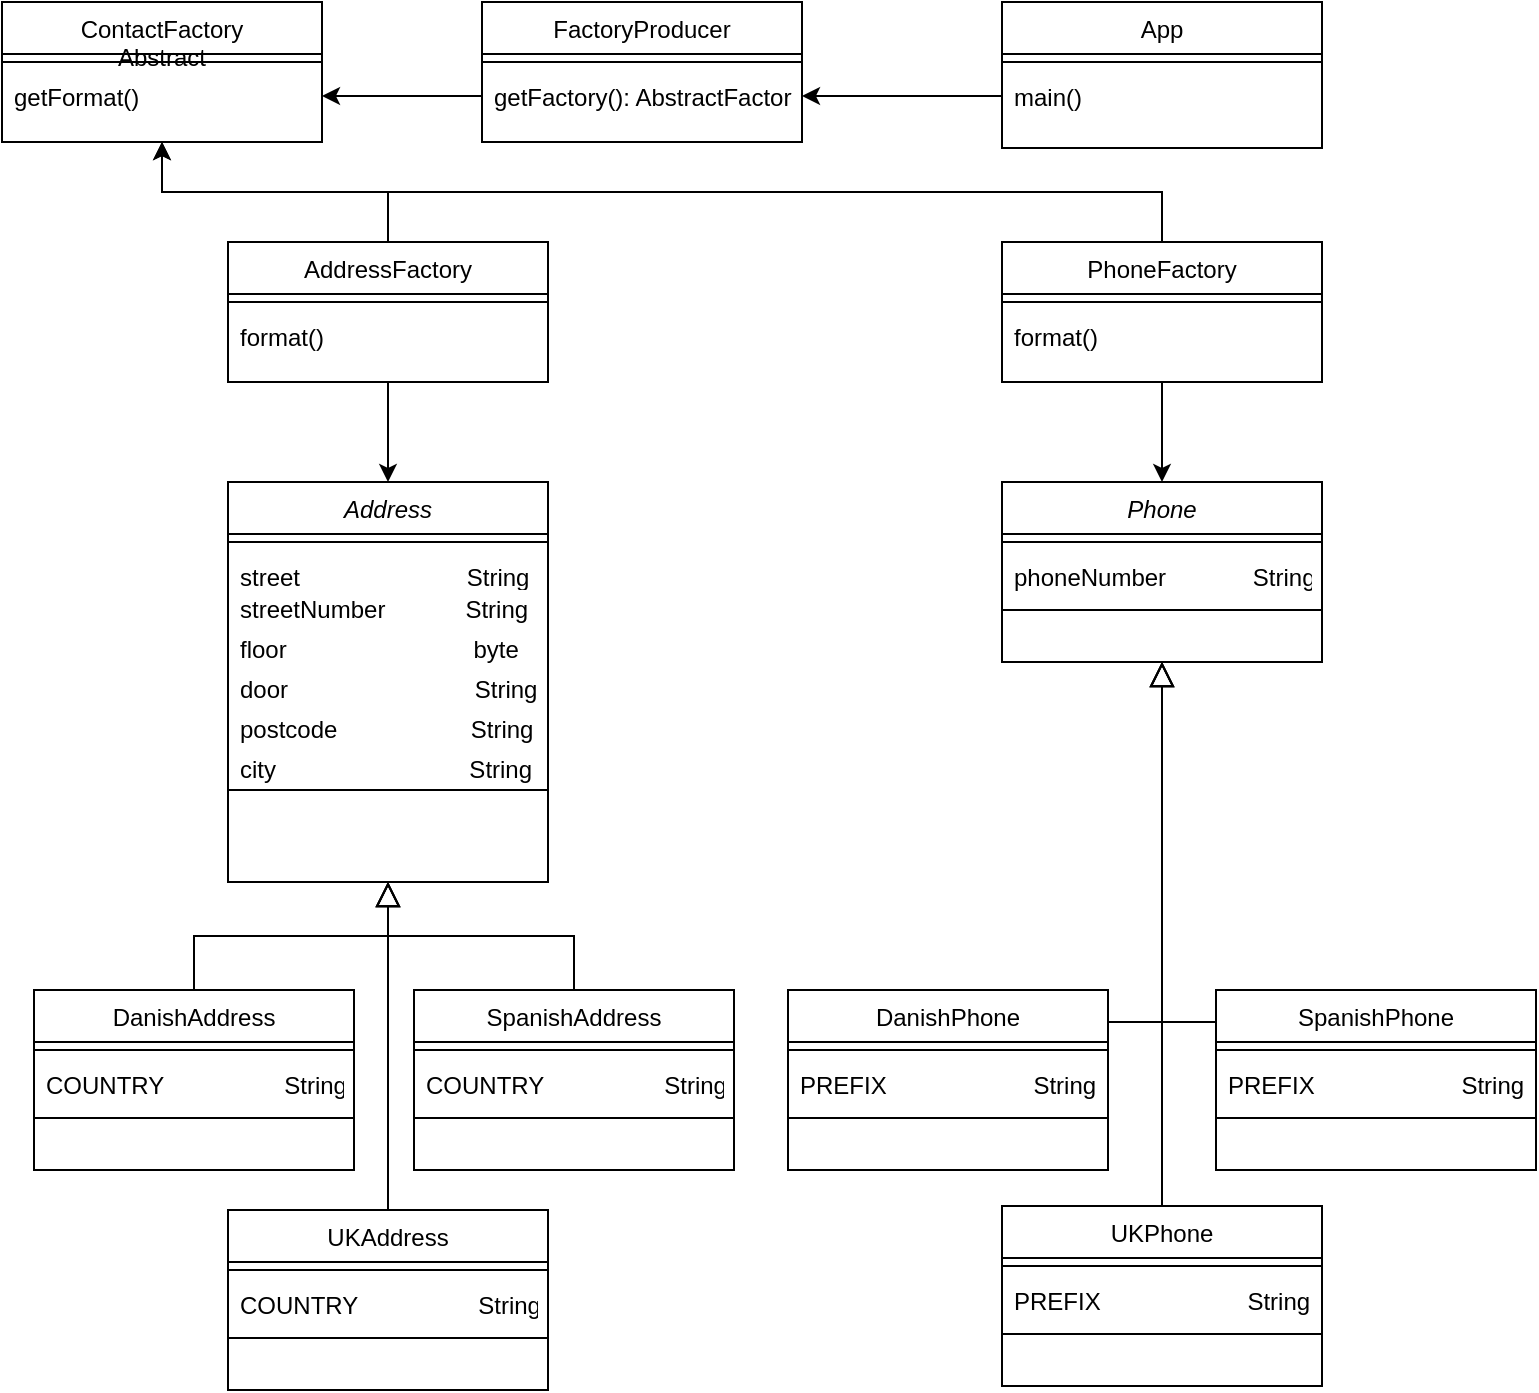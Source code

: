 <mxfile version="20.8.10" type="github">
  <diagram id="C5RBs43oDa-KdzZeNtuy" name="Page-1">
    <mxGraphModel dx="483" dy="559" grid="1" gridSize="10" guides="1" tooltips="1" connect="1" arrows="1" fold="1" page="1" pageScale="1" pageWidth="827" pageHeight="1169" math="0" shadow="0">
      <root>
        <mxCell id="WIyWlLk6GJQsqaUBKTNV-0" />
        <mxCell id="WIyWlLk6GJQsqaUBKTNV-1" parent="WIyWlLk6GJQsqaUBKTNV-0" />
        <mxCell id="zkfFHV4jXpPFQw0GAbJ--0" value="Address" style="swimlane;fontStyle=2;align=center;verticalAlign=top;childLayout=stackLayout;horizontal=1;startSize=26;horizontalStack=0;resizeParent=1;resizeLast=0;collapsible=1;marginBottom=0;rounded=0;shadow=0;strokeWidth=1;" parent="WIyWlLk6GJQsqaUBKTNV-1" vertex="1">
          <mxGeometry x="133" y="390" width="160" height="200" as="geometry">
            <mxRectangle x="230" y="140" width="160" height="26" as="alternateBounds" />
          </mxGeometry>
        </mxCell>
        <mxCell id="zkfFHV4jXpPFQw0GAbJ--4" value="" style="line;html=1;strokeWidth=1;align=left;verticalAlign=middle;spacingTop=-1;spacingLeft=3;spacingRight=3;rotatable=0;labelPosition=right;points=[];portConstraint=eastwest;" parent="zkfFHV4jXpPFQw0GAbJ--0" vertex="1">
          <mxGeometry y="26" width="160" height="8" as="geometry" />
        </mxCell>
        <mxCell id="N0Rr1833bAhoFShl_62G-4" value="street                         String" style="text;align=left;verticalAlign=top;spacingLeft=4;spacingRight=4;overflow=hidden;rotatable=0;points=[[0,0.5],[1,0.5]];portConstraint=eastwest;" vertex="1" parent="zkfFHV4jXpPFQw0GAbJ--0">
          <mxGeometry y="34" width="160" height="16" as="geometry" />
        </mxCell>
        <mxCell id="N0Rr1833bAhoFShl_62G-5" value="streetNumber            String" style="text;align=left;verticalAlign=top;spacingLeft=4;spacingRight=4;overflow=hidden;rotatable=0;points=[[0,0.5],[1,0.5]];portConstraint=eastwest;rounded=0;shadow=0;html=0;" vertex="1" parent="zkfFHV4jXpPFQw0GAbJ--0">
          <mxGeometry y="50" width="160" height="20" as="geometry" />
        </mxCell>
        <mxCell id="N0Rr1833bAhoFShl_62G-6" value="floor                            byte" style="text;align=left;verticalAlign=top;spacingLeft=4;spacingRight=4;overflow=hidden;rotatable=0;points=[[0,0.5],[1,0.5]];portConstraint=eastwest;rounded=0;shadow=0;html=0;" vertex="1" parent="zkfFHV4jXpPFQw0GAbJ--0">
          <mxGeometry y="70" width="160" height="20" as="geometry" />
        </mxCell>
        <mxCell id="N0Rr1833bAhoFShl_62G-7" value="door                            String" style="text;align=left;verticalAlign=top;spacingLeft=4;spacingRight=4;overflow=hidden;rotatable=0;points=[[0,0.5],[1,0.5]];portConstraint=eastwest;rounded=0;shadow=0;html=0;" vertex="1" parent="zkfFHV4jXpPFQw0GAbJ--0">
          <mxGeometry y="90" width="160" height="20" as="geometry" />
        </mxCell>
        <mxCell id="N0Rr1833bAhoFShl_62G-8" value="postcode                    String" style="text;align=left;verticalAlign=top;spacingLeft=4;spacingRight=4;overflow=hidden;rotatable=0;points=[[0,0.5],[1,0.5]];portConstraint=eastwest;rounded=0;shadow=0;html=0;" vertex="1" parent="zkfFHV4jXpPFQw0GAbJ--0">
          <mxGeometry y="110" width="160" height="20" as="geometry" />
        </mxCell>
        <mxCell id="N0Rr1833bAhoFShl_62G-3" value="city                             String" style="text;align=left;verticalAlign=top;spacingLeft=4;spacingRight=4;overflow=hidden;rotatable=0;points=[[0,0.5],[1,0.5]];portConstraint=eastwest;rounded=0;shadow=0;html=0;" vertex="1" parent="zkfFHV4jXpPFQw0GAbJ--0">
          <mxGeometry y="130" width="160" height="20" as="geometry" />
        </mxCell>
        <mxCell id="N0Rr1833bAhoFShl_62G-144" value="" style="line;strokeWidth=1;fillColor=none;align=left;verticalAlign=middle;spacingTop=-1;spacingLeft=3;spacingRight=3;rotatable=0;labelPosition=right;points=[];portConstraint=eastwest;strokeColor=inherit;rounded=0;shadow=0;fontFamily=Helvetica;fontSize=12;fontColor=default;startSize=26;" vertex="1" parent="zkfFHV4jXpPFQw0GAbJ--0">
          <mxGeometry y="150" width="160" height="8" as="geometry" />
        </mxCell>
        <mxCell id="zkfFHV4jXpPFQw0GAbJ--6" value="DanishAddress" style="swimlane;fontStyle=0;align=center;verticalAlign=top;childLayout=stackLayout;horizontal=1;startSize=26;horizontalStack=0;resizeParent=1;resizeLast=0;collapsible=1;marginBottom=0;rounded=0;shadow=0;strokeWidth=1;" parent="WIyWlLk6GJQsqaUBKTNV-1" vertex="1">
          <mxGeometry x="36" y="644" width="160" height="90" as="geometry">
            <mxRectangle x="130" y="380" width="160" height="26" as="alternateBounds" />
          </mxGeometry>
        </mxCell>
        <mxCell id="zkfFHV4jXpPFQw0GAbJ--9" value="" style="line;html=1;strokeWidth=1;align=left;verticalAlign=middle;spacingTop=-1;spacingLeft=3;spacingRight=3;rotatable=0;labelPosition=right;points=[];portConstraint=eastwest;" parent="zkfFHV4jXpPFQw0GAbJ--6" vertex="1">
          <mxGeometry y="26" width="160" height="8" as="geometry" />
        </mxCell>
        <mxCell id="N0Rr1833bAhoFShl_62G-9" value="COUNTRY                  String" style="text;align=left;verticalAlign=top;spacingLeft=4;spacingRight=4;overflow=hidden;rotatable=0;points=[[0,0.5],[1,0.5]];portConstraint=eastwest;rounded=0;shadow=0;html=0;" vertex="1" parent="zkfFHV4jXpPFQw0GAbJ--6">
          <mxGeometry y="34" width="160" height="26" as="geometry" />
        </mxCell>
        <mxCell id="N0Rr1833bAhoFShl_62G-145" value="" style="line;strokeWidth=1;fillColor=none;align=left;verticalAlign=middle;spacingTop=-1;spacingLeft=3;spacingRight=3;rotatable=0;labelPosition=right;points=[];portConstraint=eastwest;strokeColor=inherit;rounded=0;shadow=0;fontFamily=Helvetica;fontSize=12;fontColor=default;startSize=26;" vertex="1" parent="zkfFHV4jXpPFQw0GAbJ--6">
          <mxGeometry y="60" width="160" height="8" as="geometry" />
        </mxCell>
        <mxCell id="zkfFHV4jXpPFQw0GAbJ--12" value="" style="endArrow=block;endSize=10;endFill=0;shadow=0;strokeWidth=1;rounded=0;edgeStyle=elbowEdgeStyle;elbow=vertical;" parent="WIyWlLk6GJQsqaUBKTNV-1" source="zkfFHV4jXpPFQw0GAbJ--6" target="zkfFHV4jXpPFQw0GAbJ--0" edge="1">
          <mxGeometry width="160" relative="1" as="geometry">
            <mxPoint x="126" y="513" as="sourcePoint" />
            <mxPoint x="126" y="513" as="targetPoint" />
          </mxGeometry>
        </mxCell>
        <mxCell id="zkfFHV4jXpPFQw0GAbJ--16" value="" style="endArrow=block;endSize=10;endFill=0;shadow=0;strokeWidth=1;rounded=0;edgeStyle=elbowEdgeStyle;elbow=vertical;exitX=0.5;exitY=0;exitDx=0;exitDy=0;" parent="WIyWlLk6GJQsqaUBKTNV-1" source="N0Rr1833bAhoFShl_62G-11" target="zkfFHV4jXpPFQw0GAbJ--0" edge="1">
          <mxGeometry width="160" relative="1" as="geometry">
            <mxPoint x="336" y="670" as="sourcePoint" />
            <mxPoint x="236" y="581" as="targetPoint" />
          </mxGeometry>
        </mxCell>
        <mxCell id="N0Rr1833bAhoFShl_62G-11" value="SpanishAddress" style="swimlane;fontStyle=0;align=center;verticalAlign=top;childLayout=stackLayout;horizontal=1;startSize=26;horizontalStack=0;resizeParent=1;resizeLast=0;collapsible=1;marginBottom=0;rounded=0;shadow=0;strokeWidth=1;" vertex="1" parent="WIyWlLk6GJQsqaUBKTNV-1">
          <mxGeometry x="226" y="644" width="160" height="90" as="geometry">
            <mxRectangle x="130" y="380" width="160" height="26" as="alternateBounds" />
          </mxGeometry>
        </mxCell>
        <mxCell id="N0Rr1833bAhoFShl_62G-12" value="" style="line;html=1;strokeWidth=1;align=left;verticalAlign=middle;spacingTop=-1;spacingLeft=3;spacingRight=3;rotatable=0;labelPosition=right;points=[];portConstraint=eastwest;" vertex="1" parent="N0Rr1833bAhoFShl_62G-11">
          <mxGeometry y="26" width="160" height="8" as="geometry" />
        </mxCell>
        <mxCell id="N0Rr1833bAhoFShl_62G-13" value="COUNTRY                  String" style="text;align=left;verticalAlign=top;spacingLeft=4;spacingRight=4;overflow=hidden;rotatable=0;points=[[0,0.5],[1,0.5]];portConstraint=eastwest;rounded=0;shadow=0;html=0;" vertex="1" parent="N0Rr1833bAhoFShl_62G-11">
          <mxGeometry y="34" width="160" height="26" as="geometry" />
        </mxCell>
        <mxCell id="N0Rr1833bAhoFShl_62G-147" value="" style="line;strokeWidth=1;fillColor=none;align=left;verticalAlign=middle;spacingTop=-1;spacingLeft=3;spacingRight=3;rotatable=0;labelPosition=right;points=[];portConstraint=eastwest;strokeColor=inherit;rounded=0;shadow=0;fontFamily=Helvetica;fontSize=12;fontColor=default;startSize=26;" vertex="1" parent="N0Rr1833bAhoFShl_62G-11">
          <mxGeometry y="60" width="160" height="8" as="geometry" />
        </mxCell>
        <mxCell id="N0Rr1833bAhoFShl_62G-14" value="UKAddress" style="swimlane;fontStyle=0;align=center;verticalAlign=top;childLayout=stackLayout;horizontal=1;startSize=26;horizontalStack=0;resizeParent=1;resizeLast=0;collapsible=1;marginBottom=0;rounded=0;shadow=0;strokeWidth=1;" vertex="1" parent="WIyWlLk6GJQsqaUBKTNV-1">
          <mxGeometry x="133" y="754" width="160" height="90" as="geometry">
            <mxRectangle x="130" y="380" width="160" height="26" as="alternateBounds" />
          </mxGeometry>
        </mxCell>
        <mxCell id="N0Rr1833bAhoFShl_62G-15" value="" style="line;html=1;strokeWidth=1;align=left;verticalAlign=middle;spacingTop=-1;spacingLeft=3;spacingRight=3;rotatable=0;labelPosition=right;points=[];portConstraint=eastwest;" vertex="1" parent="N0Rr1833bAhoFShl_62G-14">
          <mxGeometry y="26" width="160" height="8" as="geometry" />
        </mxCell>
        <mxCell id="N0Rr1833bAhoFShl_62G-16" value="COUNTRY                  String" style="text;align=left;verticalAlign=top;spacingLeft=4;spacingRight=4;overflow=hidden;rotatable=0;points=[[0,0.5],[1,0.5]];portConstraint=eastwest;rounded=0;shadow=0;html=0;" vertex="1" parent="N0Rr1833bAhoFShl_62G-14">
          <mxGeometry y="34" width="160" height="26" as="geometry" />
        </mxCell>
        <mxCell id="N0Rr1833bAhoFShl_62G-146" value="" style="line;strokeWidth=1;fillColor=none;align=left;verticalAlign=middle;spacingTop=-1;spacingLeft=3;spacingRight=3;rotatable=0;labelPosition=right;points=[];portConstraint=eastwest;strokeColor=inherit;rounded=0;shadow=0;fontFamily=Helvetica;fontSize=12;fontColor=default;startSize=26;" vertex="1" parent="N0Rr1833bAhoFShl_62G-14">
          <mxGeometry y="60" width="160" height="8" as="geometry" />
        </mxCell>
        <mxCell id="N0Rr1833bAhoFShl_62G-17" value="" style="endArrow=block;endSize=10;endFill=0;shadow=0;strokeWidth=1;rounded=0;edgeStyle=elbowEdgeStyle;elbow=vertical;entryX=0.5;entryY=1;entryDx=0;entryDy=0;" edge="1" parent="WIyWlLk6GJQsqaUBKTNV-1" source="N0Rr1833bAhoFShl_62G-14" target="zkfFHV4jXpPFQw0GAbJ--0">
          <mxGeometry width="160" relative="1" as="geometry">
            <mxPoint x="226" y="820" as="sourcePoint" />
            <mxPoint x="316" y="630" as="targetPoint" />
          </mxGeometry>
        </mxCell>
        <mxCell id="N0Rr1833bAhoFShl_62G-18" value="Phone" style="swimlane;fontStyle=2;align=center;verticalAlign=top;childLayout=stackLayout;horizontal=1;startSize=26;horizontalStack=0;resizeParent=1;resizeLast=0;collapsible=1;marginBottom=0;rounded=0;shadow=0;strokeWidth=1;" vertex="1" parent="WIyWlLk6GJQsqaUBKTNV-1">
          <mxGeometry x="520" y="390" width="160" height="90" as="geometry">
            <mxRectangle x="230" y="140" width="160" height="26" as="alternateBounds" />
          </mxGeometry>
        </mxCell>
        <mxCell id="N0Rr1833bAhoFShl_62G-19" value="" style="line;html=1;strokeWidth=1;align=left;verticalAlign=middle;spacingTop=-1;spacingLeft=3;spacingRight=3;rotatable=0;labelPosition=right;points=[];portConstraint=eastwest;" vertex="1" parent="N0Rr1833bAhoFShl_62G-18">
          <mxGeometry y="26" width="160" height="8" as="geometry" />
        </mxCell>
        <mxCell id="N0Rr1833bAhoFShl_62G-20" value="phoneNumber             String" style="text;align=left;verticalAlign=top;spacingLeft=4;spacingRight=4;overflow=hidden;rotatable=0;points=[[0,0.5],[1,0.5]];portConstraint=eastwest;" vertex="1" parent="N0Rr1833bAhoFShl_62G-18">
          <mxGeometry y="34" width="160" height="26" as="geometry" />
        </mxCell>
        <mxCell id="N0Rr1833bAhoFShl_62G-148" value="" style="line;strokeWidth=1;fillColor=none;align=left;verticalAlign=middle;spacingTop=-1;spacingLeft=3;spacingRight=3;rotatable=0;labelPosition=right;points=[];portConstraint=eastwest;strokeColor=inherit;rounded=0;shadow=0;fontFamily=Helvetica;fontSize=12;fontColor=default;startSize=26;" vertex="1" parent="N0Rr1833bAhoFShl_62G-18">
          <mxGeometry y="60" width="160" height="8" as="geometry" />
        </mxCell>
        <mxCell id="N0Rr1833bAhoFShl_62G-26" value="DanishPhone" style="swimlane;fontStyle=0;align=center;verticalAlign=top;childLayout=stackLayout;horizontal=1;startSize=26;horizontalStack=0;resizeParent=1;resizeLast=0;collapsible=1;marginBottom=0;rounded=0;shadow=0;strokeWidth=1;" vertex="1" parent="WIyWlLk6GJQsqaUBKTNV-1">
          <mxGeometry x="413" y="644" width="160" height="90" as="geometry">
            <mxRectangle x="130" y="380" width="160" height="26" as="alternateBounds" />
          </mxGeometry>
        </mxCell>
        <mxCell id="N0Rr1833bAhoFShl_62G-149" value="" style="line;strokeWidth=1;fillColor=none;align=left;verticalAlign=middle;spacingTop=-1;spacingLeft=3;spacingRight=3;rotatable=0;labelPosition=right;points=[];portConstraint=eastwest;strokeColor=inherit;rounded=0;shadow=0;fontFamily=Helvetica;fontSize=12;fontColor=default;startSize=26;" vertex="1" parent="N0Rr1833bAhoFShl_62G-26">
          <mxGeometry y="26" width="160" height="8" as="geometry" />
        </mxCell>
        <mxCell id="N0Rr1833bAhoFShl_62G-28" value="PREFIX                       String    " style="text;align=left;verticalAlign=top;spacingLeft=4;spacingRight=4;overflow=hidden;rotatable=0;points=[[0,0.5],[1,0.5]];portConstraint=eastwest;rounded=0;shadow=0;html=0;" vertex="1" parent="N0Rr1833bAhoFShl_62G-26">
          <mxGeometry y="34" width="160" height="26" as="geometry" />
        </mxCell>
        <mxCell id="N0Rr1833bAhoFShl_62G-27" value="" style="line;html=1;strokeWidth=1;align=left;verticalAlign=middle;spacingTop=-1;spacingLeft=3;spacingRight=3;rotatable=0;labelPosition=right;points=[];portConstraint=eastwest;" vertex="1" parent="N0Rr1833bAhoFShl_62G-26">
          <mxGeometry y="60" width="160" height="8" as="geometry" />
        </mxCell>
        <mxCell id="N0Rr1833bAhoFShl_62G-29" value="" style="endArrow=block;endSize=10;endFill=0;shadow=0;strokeWidth=1;rounded=0;edgeStyle=elbowEdgeStyle;elbow=vertical;" edge="1" parent="WIyWlLk6GJQsqaUBKTNV-1" source="N0Rr1833bAhoFShl_62G-26" target="N0Rr1833bAhoFShl_62G-18">
          <mxGeometry width="160" relative="1" as="geometry">
            <mxPoint x="420" y="923" as="sourcePoint" />
            <mxPoint x="420" y="923" as="targetPoint" />
            <Array as="points">
              <mxPoint x="600" y="660" />
            </Array>
          </mxGeometry>
        </mxCell>
        <mxCell id="N0Rr1833bAhoFShl_62G-30" value="" style="endArrow=block;endSize=10;endFill=0;shadow=0;strokeWidth=1;rounded=0;edgeStyle=elbowEdgeStyle;elbow=vertical;exitX=0.5;exitY=0;exitDx=0;exitDy=0;" edge="1" parent="WIyWlLk6GJQsqaUBKTNV-1" source="N0Rr1833bAhoFShl_62G-31" target="N0Rr1833bAhoFShl_62G-18">
          <mxGeometry width="160" relative="1" as="geometry">
            <mxPoint x="630" y="1080" as="sourcePoint" />
            <mxPoint x="530" y="991" as="targetPoint" />
            <Array as="points">
              <mxPoint x="600" y="660" />
            </Array>
          </mxGeometry>
        </mxCell>
        <mxCell id="N0Rr1833bAhoFShl_62G-31" value="SpanishPhone" style="swimlane;fontStyle=0;align=center;verticalAlign=top;childLayout=stackLayout;horizontal=1;startSize=26;horizontalStack=0;resizeParent=1;resizeLast=0;collapsible=1;marginBottom=0;rounded=0;shadow=0;strokeWidth=1;" vertex="1" parent="WIyWlLk6GJQsqaUBKTNV-1">
          <mxGeometry x="627" y="644" width="160" height="90" as="geometry">
            <mxRectangle x="130" y="380" width="160" height="26" as="alternateBounds" />
          </mxGeometry>
        </mxCell>
        <mxCell id="N0Rr1833bAhoFShl_62G-32" value="" style="line;html=1;strokeWidth=1;align=left;verticalAlign=middle;spacingTop=-1;spacingLeft=3;spacingRight=3;rotatable=0;labelPosition=right;points=[];portConstraint=eastwest;" vertex="1" parent="N0Rr1833bAhoFShl_62G-31">
          <mxGeometry y="26" width="160" height="8" as="geometry" />
        </mxCell>
        <mxCell id="N0Rr1833bAhoFShl_62G-40" value="PREFIX                       String    " style="text;align=left;verticalAlign=top;spacingLeft=4;spacingRight=4;overflow=hidden;rotatable=0;points=[[0,0.5],[1,0.5]];portConstraint=eastwest;rounded=0;shadow=0;html=0;" vertex="1" parent="N0Rr1833bAhoFShl_62G-31">
          <mxGeometry y="34" width="160" height="26" as="geometry" />
        </mxCell>
        <mxCell id="N0Rr1833bAhoFShl_62G-151" value="" style="line;strokeWidth=1;fillColor=none;align=left;verticalAlign=middle;spacingTop=-1;spacingLeft=3;spacingRight=3;rotatable=0;labelPosition=right;points=[];portConstraint=eastwest;strokeColor=inherit;rounded=0;shadow=0;fontFamily=Helvetica;fontSize=12;fontColor=default;startSize=26;" vertex="1" parent="N0Rr1833bAhoFShl_62G-31">
          <mxGeometry y="60" width="160" height="8" as="geometry" />
        </mxCell>
        <mxCell id="N0Rr1833bAhoFShl_62G-34" value="UKPhone" style="swimlane;fontStyle=0;align=center;verticalAlign=top;childLayout=stackLayout;horizontal=1;startSize=26;horizontalStack=0;resizeParent=1;resizeLast=0;collapsible=1;marginBottom=0;rounded=0;shadow=0;strokeWidth=1;" vertex="1" parent="WIyWlLk6GJQsqaUBKTNV-1">
          <mxGeometry x="520" y="752" width="160" height="90" as="geometry">
            <mxRectangle x="130" y="380" width="160" height="26" as="alternateBounds" />
          </mxGeometry>
        </mxCell>
        <mxCell id="N0Rr1833bAhoFShl_62G-35" value="" style="line;html=1;strokeWidth=1;align=left;verticalAlign=middle;spacingTop=-1;spacingLeft=3;spacingRight=3;rotatable=0;labelPosition=right;points=[];portConstraint=eastwest;" vertex="1" parent="N0Rr1833bAhoFShl_62G-34">
          <mxGeometry y="26" width="160" height="8" as="geometry" />
        </mxCell>
        <mxCell id="N0Rr1833bAhoFShl_62G-39" value="PREFIX                       String    " style="text;align=left;verticalAlign=top;spacingLeft=4;spacingRight=4;overflow=hidden;rotatable=0;points=[[0,0.5],[1,0.5]];portConstraint=eastwest;rounded=0;shadow=0;html=0;" vertex="1" parent="N0Rr1833bAhoFShl_62G-34">
          <mxGeometry y="34" width="160" height="26" as="geometry" />
        </mxCell>
        <mxCell id="N0Rr1833bAhoFShl_62G-150" value="" style="line;strokeWidth=1;fillColor=none;align=left;verticalAlign=middle;spacingTop=-1;spacingLeft=3;spacingRight=3;rotatable=0;labelPosition=right;points=[];portConstraint=eastwest;strokeColor=inherit;rounded=0;shadow=0;fontFamily=Helvetica;fontSize=12;fontColor=default;startSize=26;" vertex="1" parent="N0Rr1833bAhoFShl_62G-34">
          <mxGeometry y="60" width="160" height="8" as="geometry" />
        </mxCell>
        <mxCell id="N0Rr1833bAhoFShl_62G-37" value="" style="endArrow=block;endSize=10;endFill=0;shadow=0;strokeWidth=1;rounded=0;edgeStyle=elbowEdgeStyle;elbow=vertical;entryX=0.5;entryY=1;entryDx=0;entryDy=0;" edge="1" parent="WIyWlLk6GJQsqaUBKTNV-1" source="N0Rr1833bAhoFShl_62G-34" target="N0Rr1833bAhoFShl_62G-18">
          <mxGeometry width="160" relative="1" as="geometry">
            <mxPoint x="520" y="1230" as="sourcePoint" />
            <mxPoint x="520" y="930" as="targetPoint" />
          </mxGeometry>
        </mxCell>
        <mxCell id="N0Rr1833bAhoFShl_62G-115" value="App" style="swimlane;fontStyle=0;align=center;verticalAlign=top;childLayout=stackLayout;horizontal=1;startSize=26;horizontalStack=0;resizeParent=1;resizeLast=0;collapsible=1;marginBottom=0;rounded=0;shadow=0;strokeWidth=1;" vertex="1" parent="WIyWlLk6GJQsqaUBKTNV-1">
          <mxGeometry x="520" y="150" width="160" height="73" as="geometry">
            <mxRectangle x="130" y="380" width="160" height="26" as="alternateBounds" />
          </mxGeometry>
        </mxCell>
        <mxCell id="N0Rr1833bAhoFShl_62G-116" value="" style="line;html=1;strokeWidth=1;align=left;verticalAlign=middle;spacingTop=-1;spacingLeft=3;spacingRight=3;rotatable=0;labelPosition=right;points=[];portConstraint=eastwest;" vertex="1" parent="N0Rr1833bAhoFShl_62G-115">
          <mxGeometry y="26" width="160" height="8" as="geometry" />
        </mxCell>
        <mxCell id="N0Rr1833bAhoFShl_62G-117" value="main()" style="text;align=left;verticalAlign=top;spacingLeft=4;spacingRight=4;overflow=hidden;rotatable=0;points=[[0,0.5],[1,0.5]];portConstraint=eastwest;rounded=0;shadow=0;html=0;" vertex="1" parent="N0Rr1833bAhoFShl_62G-115">
          <mxGeometry y="34" width="160" height="26" as="geometry" />
        </mxCell>
        <mxCell id="N0Rr1833bAhoFShl_62G-155" style="edgeStyle=orthogonalEdgeStyle;rounded=0;orthogonalLoop=1;jettySize=auto;html=1;exitX=0.5;exitY=0;exitDx=0;exitDy=0;entryX=0.5;entryY=1;entryDx=0;entryDy=0;fontFamily=Helvetica;fontSize=12;fontColor=default;startSize=26;" edge="1" parent="WIyWlLk6GJQsqaUBKTNV-1" source="N0Rr1833bAhoFShl_62G-128" target="N0Rr1833bAhoFShl_62G-136">
          <mxGeometry relative="1" as="geometry" />
        </mxCell>
        <mxCell id="N0Rr1833bAhoFShl_62G-160" style="edgeStyle=orthogonalEdgeStyle;rounded=0;orthogonalLoop=1;jettySize=auto;html=1;exitX=0.5;exitY=1;exitDx=0;exitDy=0;entryX=0.5;entryY=0;entryDx=0;entryDy=0;fontFamily=Helvetica;fontSize=12;fontColor=default;startSize=26;" edge="1" parent="WIyWlLk6GJQsqaUBKTNV-1" source="N0Rr1833bAhoFShl_62G-128" target="zkfFHV4jXpPFQw0GAbJ--0">
          <mxGeometry relative="1" as="geometry" />
        </mxCell>
        <mxCell id="N0Rr1833bAhoFShl_62G-128" value="AddressFactory" style="swimlane;fontStyle=0;align=center;verticalAlign=top;childLayout=stackLayout;horizontal=1;startSize=26;horizontalStack=0;resizeParent=1;resizeLast=0;collapsible=1;marginBottom=0;rounded=0;shadow=0;strokeWidth=1;" vertex="1" parent="WIyWlLk6GJQsqaUBKTNV-1">
          <mxGeometry x="133" y="270" width="160" height="70" as="geometry">
            <mxRectangle x="130" y="380" width="160" height="26" as="alternateBounds" />
          </mxGeometry>
        </mxCell>
        <mxCell id="N0Rr1833bAhoFShl_62G-129" value="" style="line;html=1;strokeWidth=1;align=left;verticalAlign=middle;spacingTop=-1;spacingLeft=3;spacingRight=3;rotatable=0;labelPosition=right;points=[];portConstraint=eastwest;" vertex="1" parent="N0Rr1833bAhoFShl_62G-128">
          <mxGeometry y="26" width="160" height="8" as="geometry" />
        </mxCell>
        <mxCell id="N0Rr1833bAhoFShl_62G-130" value="format()" style="text;align=left;verticalAlign=top;spacingLeft=4;spacingRight=4;overflow=hidden;rotatable=0;points=[[0,0.5],[1,0.5]];portConstraint=eastwest;rounded=0;shadow=0;html=0;" vertex="1" parent="N0Rr1833bAhoFShl_62G-128">
          <mxGeometry y="34" width="160" height="26" as="geometry" />
        </mxCell>
        <mxCell id="N0Rr1833bAhoFShl_62G-156" style="edgeStyle=orthogonalEdgeStyle;rounded=0;orthogonalLoop=1;jettySize=auto;html=1;exitX=0.5;exitY=0;exitDx=0;exitDy=0;entryX=0.5;entryY=1;entryDx=0;entryDy=0;fontFamily=Helvetica;fontSize=12;fontColor=default;startSize=26;" edge="1" parent="WIyWlLk6GJQsqaUBKTNV-1" source="N0Rr1833bAhoFShl_62G-132" target="N0Rr1833bAhoFShl_62G-136">
          <mxGeometry relative="1" as="geometry" />
        </mxCell>
        <mxCell id="N0Rr1833bAhoFShl_62G-161" style="edgeStyle=orthogonalEdgeStyle;rounded=0;orthogonalLoop=1;jettySize=auto;html=1;exitX=0.5;exitY=1;exitDx=0;exitDy=0;fontFamily=Helvetica;fontSize=12;fontColor=default;startSize=26;entryX=0.5;entryY=0;entryDx=0;entryDy=0;" edge="1" parent="WIyWlLk6GJQsqaUBKTNV-1" source="N0Rr1833bAhoFShl_62G-132" target="N0Rr1833bAhoFShl_62G-18">
          <mxGeometry relative="1" as="geometry">
            <mxPoint x="600" y="410" as="targetPoint" />
          </mxGeometry>
        </mxCell>
        <mxCell id="N0Rr1833bAhoFShl_62G-132" value="PhoneFactory" style="swimlane;fontStyle=0;align=center;verticalAlign=top;childLayout=stackLayout;horizontal=1;startSize=26;horizontalStack=0;resizeParent=1;resizeLast=0;collapsible=1;marginBottom=0;rounded=0;shadow=0;strokeWidth=1;" vertex="1" parent="WIyWlLk6GJQsqaUBKTNV-1">
          <mxGeometry x="520" y="270" width="160" height="70" as="geometry">
            <mxRectangle x="130" y="380" width="160" height="26" as="alternateBounds" />
          </mxGeometry>
        </mxCell>
        <mxCell id="N0Rr1833bAhoFShl_62G-133" value="" style="line;html=1;strokeWidth=1;align=left;verticalAlign=middle;spacingTop=-1;spacingLeft=3;spacingRight=3;rotatable=0;labelPosition=right;points=[];portConstraint=eastwest;" vertex="1" parent="N0Rr1833bAhoFShl_62G-132">
          <mxGeometry y="26" width="160" height="8" as="geometry" />
        </mxCell>
        <mxCell id="N0Rr1833bAhoFShl_62G-134" value="format()" style="text;align=left;verticalAlign=top;spacingLeft=4;spacingRight=4;overflow=hidden;rotatable=0;points=[[0,0.5],[1,0.5]];portConstraint=eastwest;rounded=0;shadow=0;html=0;" vertex="1" parent="N0Rr1833bAhoFShl_62G-132">
          <mxGeometry y="34" width="160" height="26" as="geometry" />
        </mxCell>
        <mxCell id="N0Rr1833bAhoFShl_62G-135" style="edgeStyle=none;shape=link;rounded=0;orthogonalLoop=1;jettySize=auto;html=1;exitX=0.75;exitY=0;exitDx=0;exitDy=0;fontFamily=Helvetica;fontSize=12;fontColor=default;startSize=26;" edge="1" parent="WIyWlLk6GJQsqaUBKTNV-1" source="N0Rr1833bAhoFShl_62G-128" target="N0Rr1833bAhoFShl_62G-128">
          <mxGeometry relative="1" as="geometry" />
        </mxCell>
        <mxCell id="N0Rr1833bAhoFShl_62G-136" value="ContactFactory &#xa;Abstract" style="swimlane;fontStyle=0;align=center;verticalAlign=top;childLayout=stackLayout;horizontal=1;startSize=26;horizontalStack=0;resizeParent=1;resizeLast=0;collapsible=1;marginBottom=0;rounded=0;shadow=0;strokeWidth=1;" vertex="1" parent="WIyWlLk6GJQsqaUBKTNV-1">
          <mxGeometry x="20" y="150" width="160" height="70" as="geometry">
            <mxRectangle x="130" y="380" width="160" height="26" as="alternateBounds" />
          </mxGeometry>
        </mxCell>
        <mxCell id="N0Rr1833bAhoFShl_62G-137" value="" style="line;html=1;strokeWidth=1;align=left;verticalAlign=middle;spacingTop=-1;spacingLeft=3;spacingRight=3;rotatable=0;labelPosition=right;points=[];portConstraint=eastwest;" vertex="1" parent="N0Rr1833bAhoFShl_62G-136">
          <mxGeometry y="26" width="160" height="8" as="geometry" />
        </mxCell>
        <mxCell id="N0Rr1833bAhoFShl_62G-138" value="getFormat()" style="text;align=left;verticalAlign=top;spacingLeft=4;spacingRight=4;overflow=hidden;rotatable=0;points=[[0,0.5],[1,0.5]];portConstraint=eastwest;rounded=0;shadow=0;html=0;" vertex="1" parent="N0Rr1833bAhoFShl_62G-136">
          <mxGeometry y="34" width="160" height="26" as="geometry" />
        </mxCell>
        <mxCell id="N0Rr1833bAhoFShl_62G-140" value="FactoryProducer" style="swimlane;fontStyle=0;align=center;verticalAlign=top;childLayout=stackLayout;horizontal=1;startSize=26;horizontalStack=0;resizeParent=1;resizeLast=0;collapsible=1;marginBottom=0;rounded=0;shadow=0;strokeWidth=1;" vertex="1" parent="WIyWlLk6GJQsqaUBKTNV-1">
          <mxGeometry x="260" y="150" width="160" height="70" as="geometry">
            <mxRectangle x="130" y="380" width="160" height="26" as="alternateBounds" />
          </mxGeometry>
        </mxCell>
        <mxCell id="N0Rr1833bAhoFShl_62G-141" value="" style="line;html=1;strokeWidth=1;align=left;verticalAlign=middle;spacingTop=-1;spacingLeft=3;spacingRight=3;rotatable=0;labelPosition=right;points=[];portConstraint=eastwest;" vertex="1" parent="N0Rr1833bAhoFShl_62G-140">
          <mxGeometry y="26" width="160" height="8" as="geometry" />
        </mxCell>
        <mxCell id="N0Rr1833bAhoFShl_62G-142" value="getFactory(): AbstractFactory" style="text;align=left;verticalAlign=top;spacingLeft=4;spacingRight=4;overflow=hidden;rotatable=0;points=[[0,0.5],[1,0.5]];portConstraint=eastwest;rounded=0;shadow=0;html=0;" vertex="1" parent="N0Rr1833bAhoFShl_62G-140">
          <mxGeometry y="34" width="160" height="26" as="geometry" />
        </mxCell>
        <mxCell id="N0Rr1833bAhoFShl_62G-157" style="edgeStyle=orthogonalEdgeStyle;rounded=0;orthogonalLoop=1;jettySize=auto;html=1;exitX=0;exitY=0.5;exitDx=0;exitDy=0;entryX=1;entryY=0.5;entryDx=0;entryDy=0;fontFamily=Helvetica;fontSize=12;fontColor=default;startSize=26;" edge="1" parent="WIyWlLk6GJQsqaUBKTNV-1" source="N0Rr1833bAhoFShl_62G-142" target="N0Rr1833bAhoFShl_62G-138">
          <mxGeometry relative="1" as="geometry" />
        </mxCell>
        <mxCell id="N0Rr1833bAhoFShl_62G-159" style="edgeStyle=orthogonalEdgeStyle;rounded=0;orthogonalLoop=1;jettySize=auto;html=1;exitX=0;exitY=0.5;exitDx=0;exitDy=0;entryX=1;entryY=0.5;entryDx=0;entryDy=0;fontFamily=Helvetica;fontSize=12;fontColor=default;startSize=26;" edge="1" parent="WIyWlLk6GJQsqaUBKTNV-1" source="N0Rr1833bAhoFShl_62G-117" target="N0Rr1833bAhoFShl_62G-142">
          <mxGeometry relative="1" as="geometry" />
        </mxCell>
      </root>
    </mxGraphModel>
  </diagram>
</mxfile>
